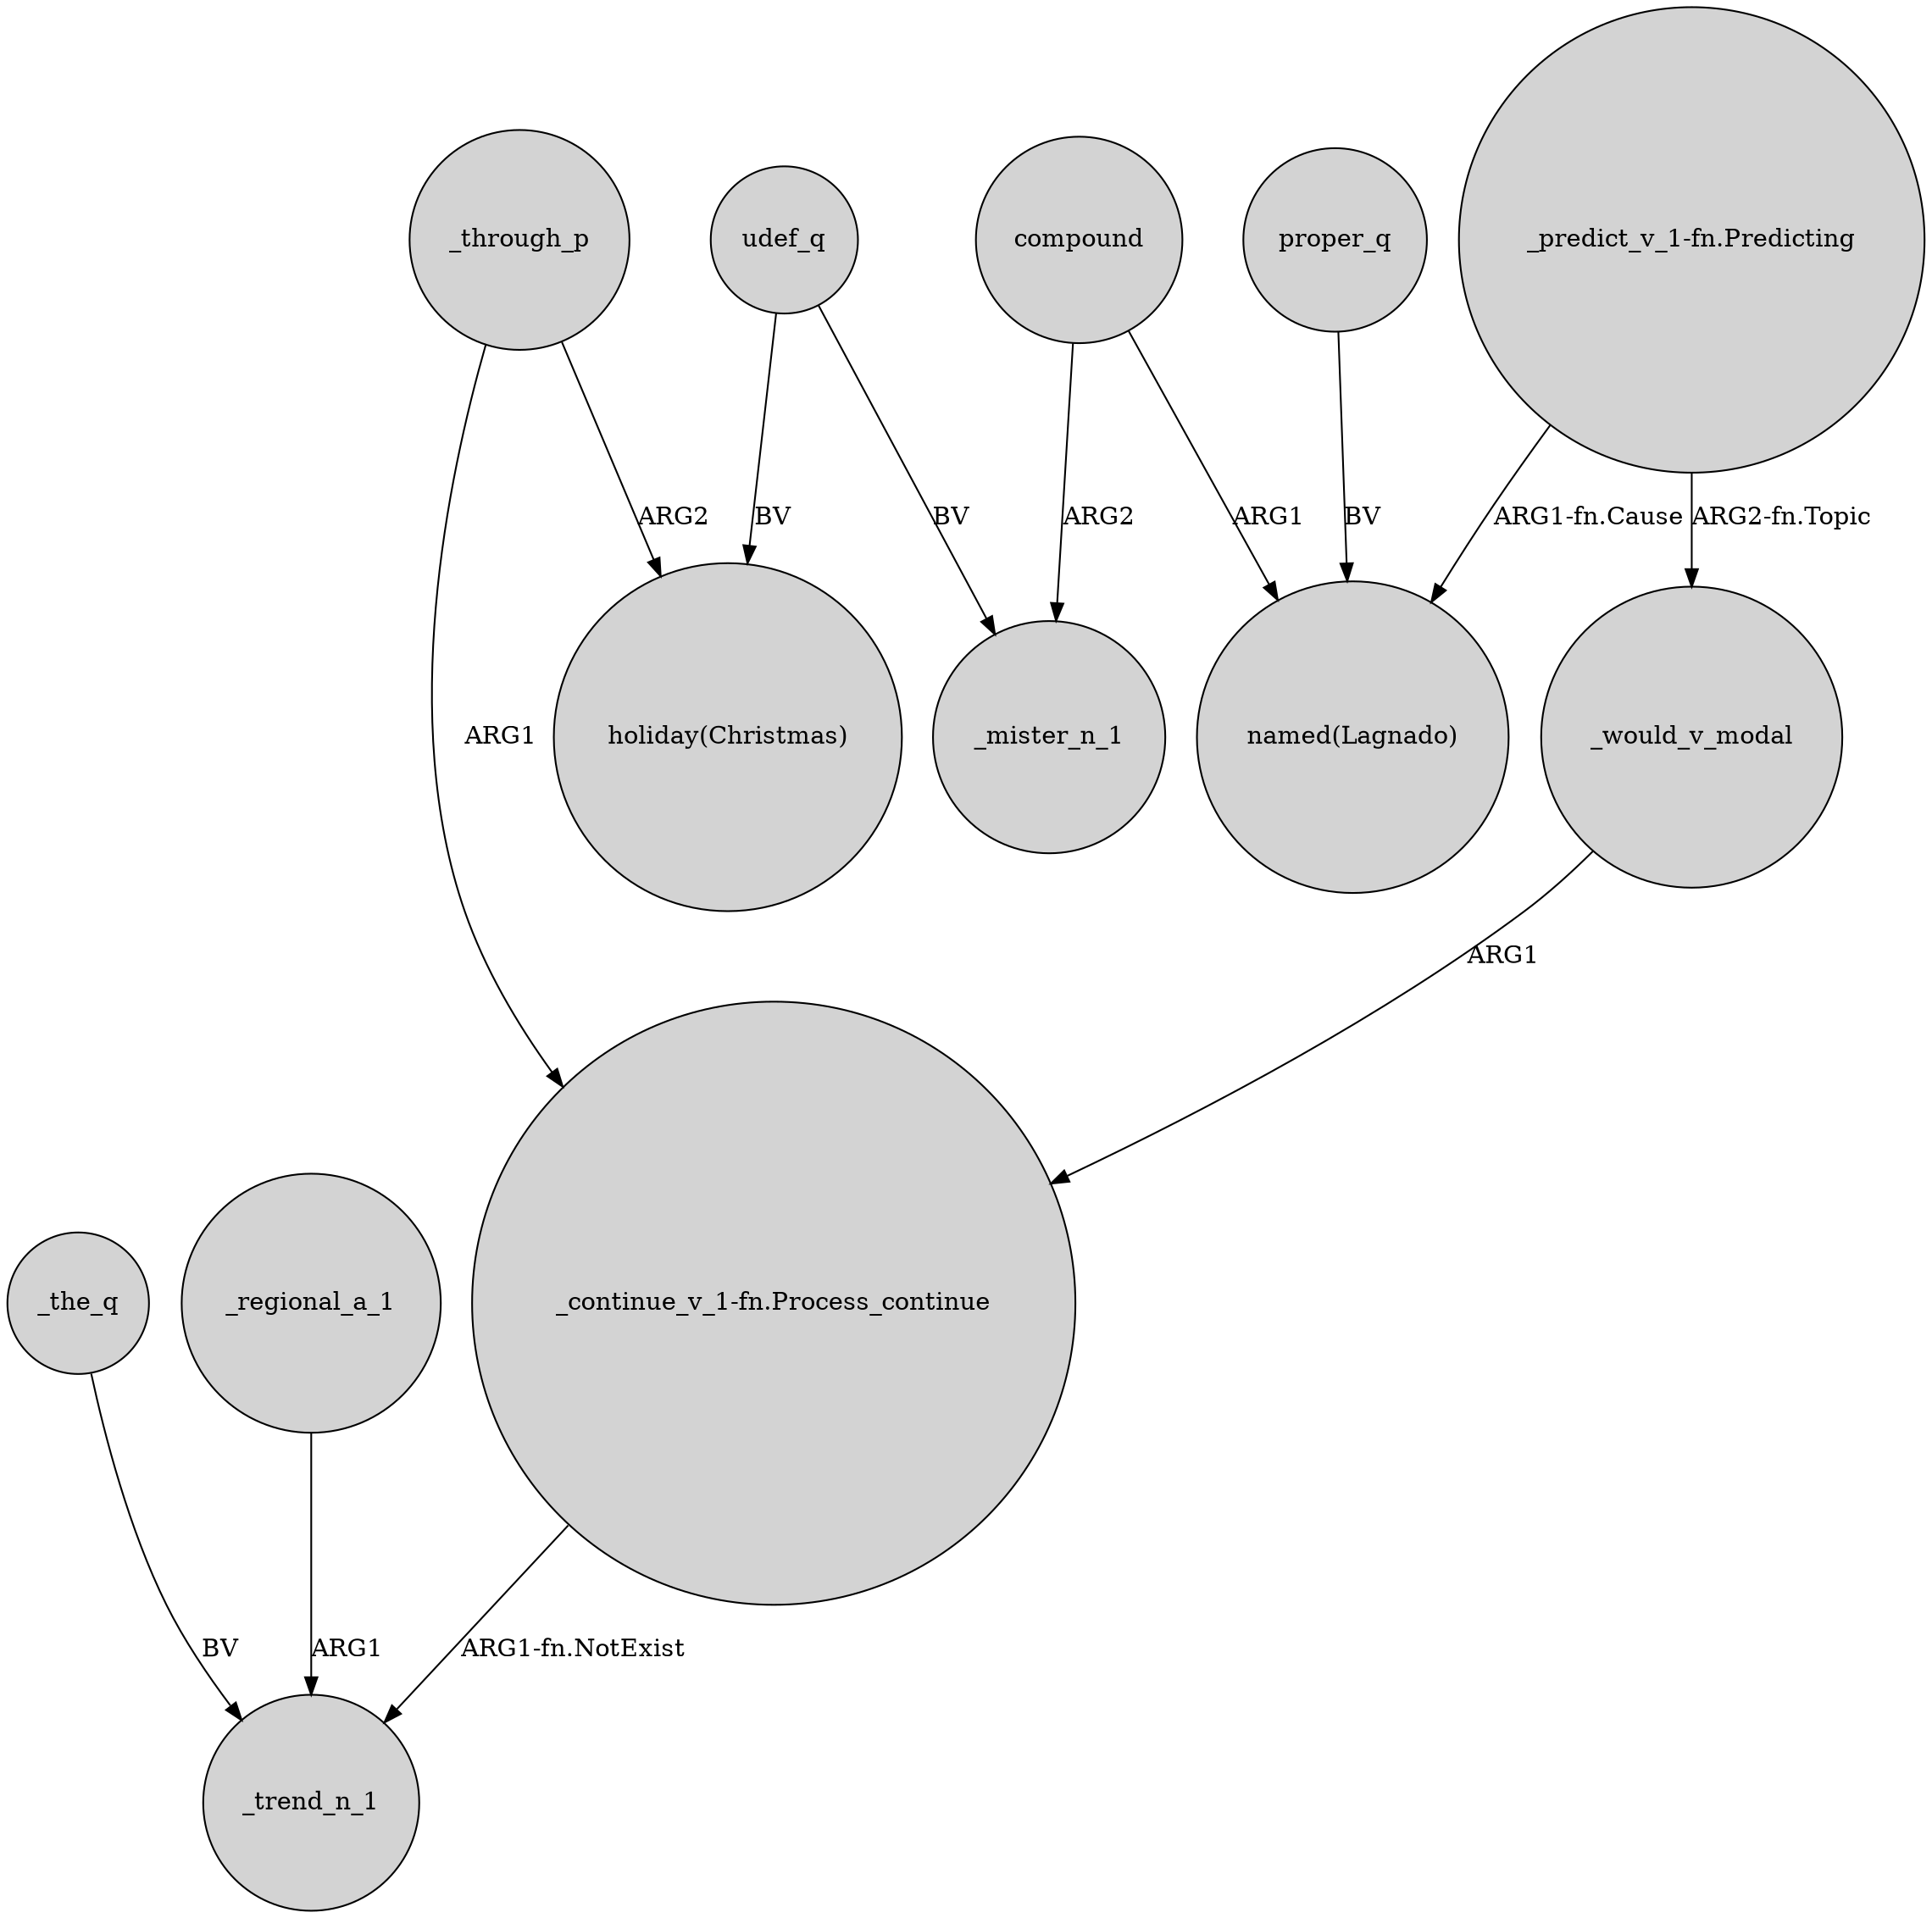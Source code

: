 digraph {
	node [shape=circle style=filled]
	udef_q -> _mister_n_1 [label=BV]
	"_predict_v_1-fn.Predicting" -> "named(Lagnado)" [label="ARG1-fn.Cause"]
	_the_q -> _trend_n_1 [label=BV]
	_regional_a_1 -> _trend_n_1 [label=ARG1]
	"_predict_v_1-fn.Predicting" -> _would_v_modal [label="ARG2-fn.Topic"]
	proper_q -> "named(Lagnado)" [label=BV]
	"_continue_v_1-fn.Process_continue" -> _trend_n_1 [label="ARG1-fn.NotExist"]
	_through_p -> "holiday(Christmas)" [label=ARG2]
	udef_q -> "holiday(Christmas)" [label=BV]
	compound -> "named(Lagnado)" [label=ARG1]
	_would_v_modal -> "_continue_v_1-fn.Process_continue" [label=ARG1]
	compound -> _mister_n_1 [label=ARG2]
	_through_p -> "_continue_v_1-fn.Process_continue" [label=ARG1]
}
